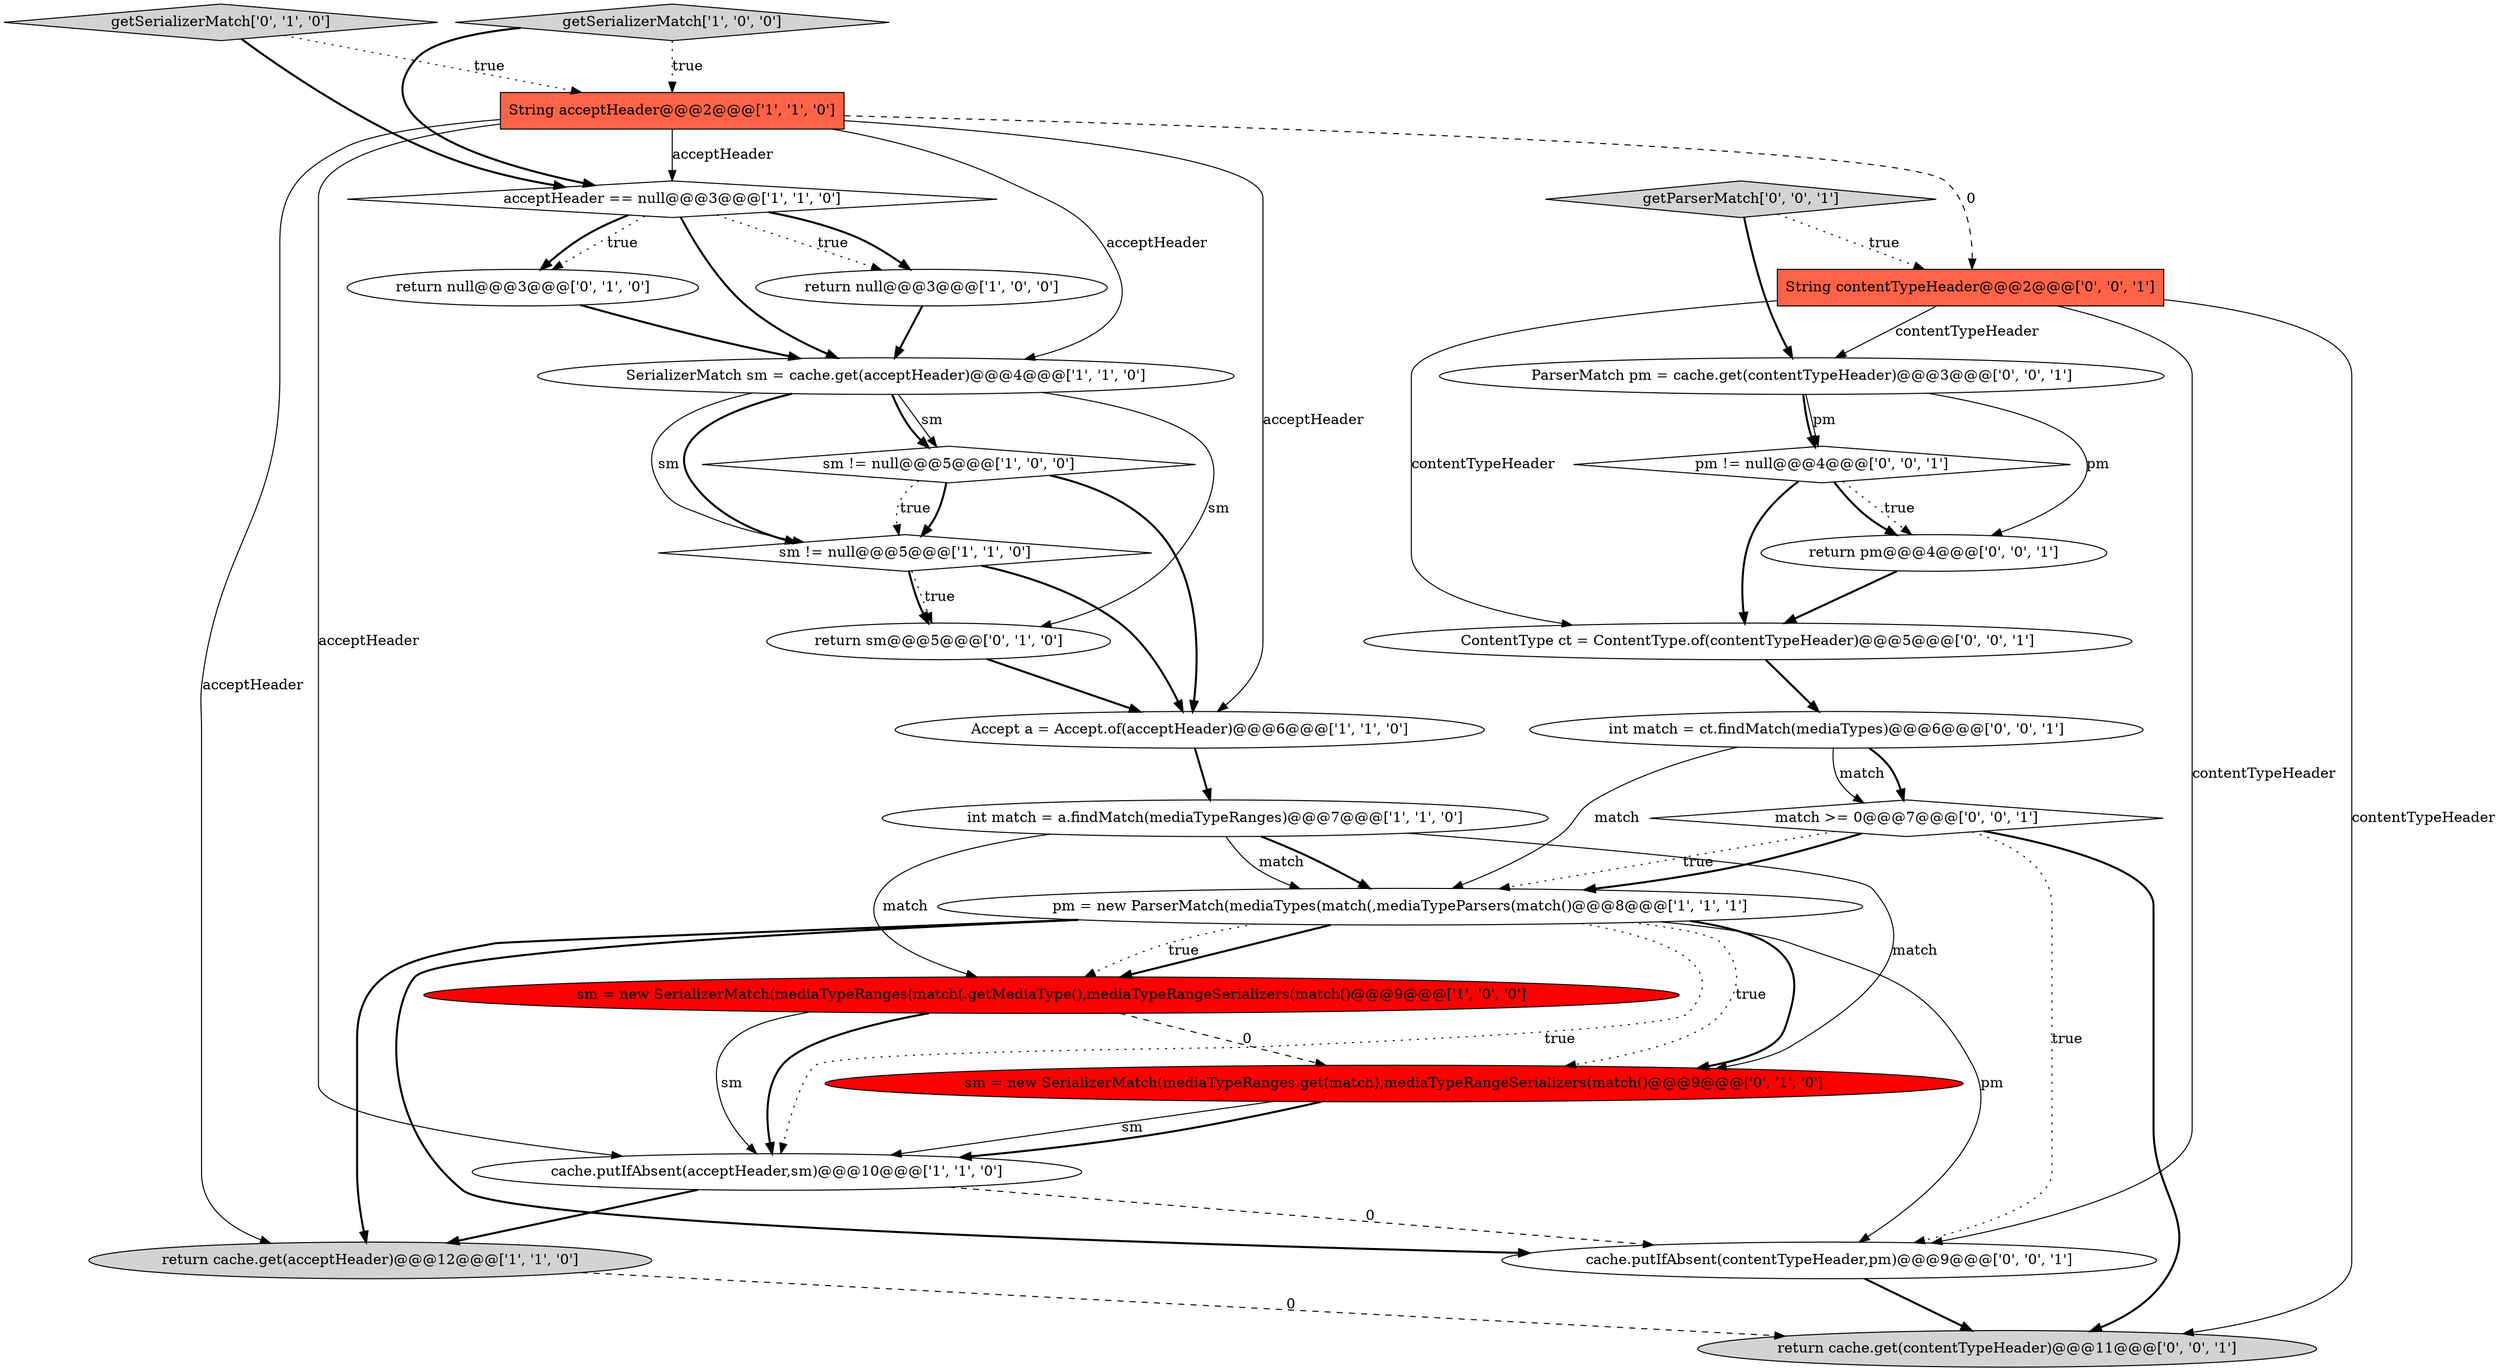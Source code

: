 digraph {
5 [style = filled, label = "return null@@@3@@@['1', '0', '0']", fillcolor = white, shape = ellipse image = "AAA0AAABBB1BBB"];
16 [style = filled, label = "getSerializerMatch['0', '1', '0']", fillcolor = lightgray, shape = diamond image = "AAA0AAABBB2BBB"];
7 [style = filled, label = "acceptHeader == null@@@3@@@['1', '1', '0']", fillcolor = white, shape = diamond image = "AAA0AAABBB1BBB"];
13 [style = filled, label = "return sm@@@5@@@['0', '1', '0']", fillcolor = white, shape = ellipse image = "AAA0AAABBB2BBB"];
9 [style = filled, label = "return cache.get(acceptHeader)@@@12@@@['1', '1', '0']", fillcolor = lightgray, shape = ellipse image = "AAA0AAABBB1BBB"];
11 [style = filled, label = "pm = new ParserMatch(mediaTypes(match(,mediaTypeParsers(match()@@@8@@@['1', '1', '1']", fillcolor = white, shape = ellipse image = "AAA0AAABBB1BBB"];
20 [style = filled, label = "String contentTypeHeader@@@2@@@['0', '0', '1']", fillcolor = tomato, shape = box image = "AAA0AAABBB3BBB"];
15 [style = filled, label = "sm = new SerializerMatch(mediaTypeRanges.get(match),mediaTypeRangeSerializers(match()@@@9@@@['0', '1', '0']", fillcolor = red, shape = ellipse image = "AAA1AAABBB2BBB"];
18 [style = filled, label = "ContentType ct = ContentType.of(contentTypeHeader)@@@5@@@['0', '0', '1']", fillcolor = white, shape = ellipse image = "AAA0AAABBB3BBB"];
22 [style = filled, label = "match >= 0@@@7@@@['0', '0', '1']", fillcolor = white, shape = diamond image = "AAA0AAABBB3BBB"];
17 [style = filled, label = "return pm@@@4@@@['0', '0', '1']", fillcolor = white, shape = ellipse image = "AAA0AAABBB3BBB"];
12 [style = filled, label = "getSerializerMatch['1', '0', '0']", fillcolor = lightgray, shape = diamond image = "AAA0AAABBB1BBB"];
14 [style = filled, label = "return null@@@3@@@['0', '1', '0']", fillcolor = white, shape = ellipse image = "AAA0AAABBB2BBB"];
24 [style = filled, label = "return cache.get(contentTypeHeader)@@@11@@@['0', '0', '1']", fillcolor = lightgray, shape = ellipse image = "AAA0AAABBB3BBB"];
26 [style = filled, label = "ParserMatch pm = cache.get(contentTypeHeader)@@@3@@@['0', '0', '1']", fillcolor = white, shape = ellipse image = "AAA0AAABBB3BBB"];
21 [style = filled, label = "int match = ct.findMatch(mediaTypes)@@@6@@@['0', '0', '1']", fillcolor = white, shape = ellipse image = "AAA0AAABBB3BBB"];
3 [style = filled, label = "Accept a = Accept.of(acceptHeader)@@@6@@@['1', '1', '0']", fillcolor = white, shape = ellipse image = "AAA0AAABBB1BBB"];
1 [style = filled, label = "SerializerMatch sm = cache.get(acceptHeader)@@@4@@@['1', '1', '0']", fillcolor = white, shape = ellipse image = "AAA0AAABBB1BBB"];
23 [style = filled, label = "cache.putIfAbsent(contentTypeHeader,pm)@@@9@@@['0', '0', '1']", fillcolor = white, shape = ellipse image = "AAA0AAABBB3BBB"];
19 [style = filled, label = "pm != null@@@4@@@['0', '0', '1']", fillcolor = white, shape = diamond image = "AAA0AAABBB3BBB"];
25 [style = filled, label = "getParserMatch['0', '0', '1']", fillcolor = lightgray, shape = diamond image = "AAA0AAABBB3BBB"];
2 [style = filled, label = "sm != null@@@5@@@['1', '0', '0']", fillcolor = white, shape = diamond image = "AAA0AAABBB1BBB"];
10 [style = filled, label = "String acceptHeader@@@2@@@['1', '1', '0']", fillcolor = tomato, shape = box image = "AAA0AAABBB1BBB"];
0 [style = filled, label = "int match = a.findMatch(mediaTypeRanges)@@@7@@@['1', '1', '0']", fillcolor = white, shape = ellipse image = "AAA0AAABBB1BBB"];
6 [style = filled, label = "sm = new SerializerMatch(mediaTypeRanges(match(.getMediaType(),mediaTypeRangeSerializers(match()@@@9@@@['1', '0', '0']", fillcolor = red, shape = ellipse image = "AAA1AAABBB1BBB"];
4 [style = filled, label = "sm != null@@@5@@@['1', '1', '0']", fillcolor = white, shape = diamond image = "AAA0AAABBB1BBB"];
8 [style = filled, label = "cache.putIfAbsent(acceptHeader,sm)@@@10@@@['1', '1', '0']", fillcolor = white, shape = ellipse image = "AAA0AAABBB1BBB"];
0->11 [style = solid, label="match"];
20->26 [style = solid, label="contentTypeHeader"];
20->18 [style = solid, label="contentTypeHeader"];
4->3 [style = bold, label=""];
1->4 [style = bold, label=""];
19->18 [style = bold, label=""];
7->1 [style = bold, label=""];
7->14 [style = dotted, label="true"];
22->23 [style = dotted, label="true"];
9->24 [style = dashed, label="0"];
19->17 [style = dotted, label="true"];
2->3 [style = bold, label=""];
10->8 [style = solid, label="acceptHeader"];
11->6 [style = bold, label=""];
4->13 [style = bold, label=""];
16->7 [style = bold, label=""];
10->3 [style = solid, label="acceptHeader"];
0->11 [style = bold, label=""];
22->11 [style = dotted, label="true"];
19->17 [style = bold, label=""];
26->19 [style = bold, label=""];
11->9 [style = bold, label=""];
6->8 [style = solid, label="sm"];
2->4 [style = bold, label=""];
16->10 [style = dotted, label="true"];
10->7 [style = solid, label="acceptHeader"];
12->7 [style = bold, label=""];
3->0 [style = bold, label=""];
14->1 [style = bold, label=""];
11->15 [style = bold, label=""];
7->5 [style = dotted, label="true"];
7->14 [style = bold, label=""];
26->17 [style = solid, label="pm"];
4->13 [style = dotted, label="true"];
1->2 [style = solid, label="sm"];
5->1 [style = bold, label=""];
7->5 [style = bold, label=""];
23->24 [style = bold, label=""];
12->10 [style = dotted, label="true"];
13->3 [style = bold, label=""];
1->4 [style = solid, label="sm"];
6->15 [style = dashed, label="0"];
21->22 [style = bold, label=""];
11->6 [style = dotted, label="true"];
15->8 [style = solid, label="sm"];
26->19 [style = solid, label="pm"];
25->20 [style = dotted, label="true"];
2->4 [style = dotted, label="true"];
0->6 [style = solid, label="match"];
6->8 [style = bold, label=""];
8->9 [style = bold, label=""];
10->1 [style = solid, label="acceptHeader"];
10->9 [style = solid, label="acceptHeader"];
25->26 [style = bold, label=""];
10->20 [style = dashed, label="0"];
11->8 [style = dotted, label="true"];
1->2 [style = bold, label=""];
18->21 [style = bold, label=""];
22->24 [style = bold, label=""];
20->24 [style = solid, label="contentTypeHeader"];
11->15 [style = dotted, label="true"];
0->15 [style = solid, label="match"];
21->11 [style = solid, label="match"];
11->23 [style = solid, label="pm"];
11->23 [style = bold, label=""];
15->8 [style = bold, label=""];
1->13 [style = solid, label="sm"];
17->18 [style = bold, label=""];
22->11 [style = bold, label=""];
8->23 [style = dashed, label="0"];
21->22 [style = solid, label="match"];
20->23 [style = solid, label="contentTypeHeader"];
}
